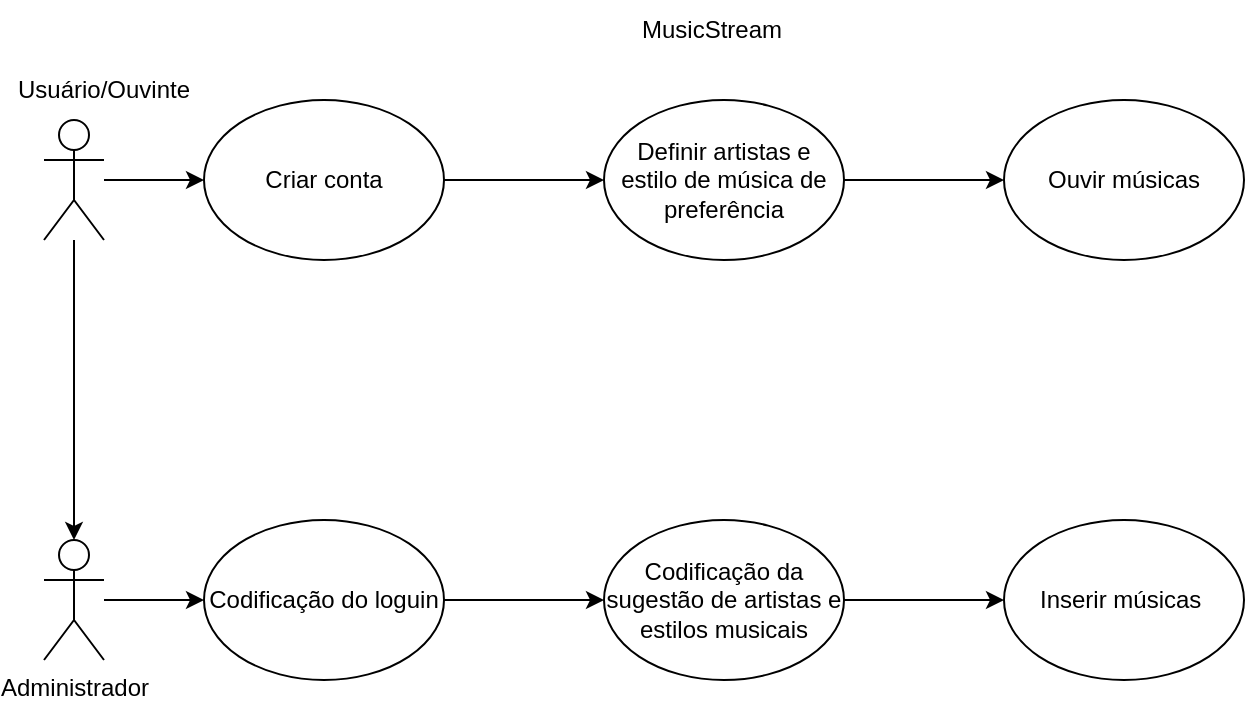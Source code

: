 <mxfile version="24.7.7">
  <diagram name="Página-1" id="hiiWiQoHbfRa5NFFz55R">
    <mxGraphModel dx="880" dy="460" grid="1" gridSize="10" guides="1" tooltips="1" connect="1" arrows="1" fold="1" page="1" pageScale="1" pageWidth="827" pageHeight="1169" math="0" shadow="0">
      <root>
        <object label="" id="0">
          <mxCell />
        </object>
        <mxCell id="1" parent="0" />
        <mxCell id="Fdj8cgV4htuV189gos_s-20" value="" style="edgeStyle=orthogonalEdgeStyle;rounded=0;orthogonalLoop=1;jettySize=auto;html=1;" edge="1" parent="1" source="Fdj8cgV4htuV189gos_s-3" target="Fdj8cgV4htuV189gos_s-17">
          <mxGeometry relative="1" as="geometry" />
        </mxCell>
        <mxCell id="Fdj8cgV4htuV189gos_s-28" value="" style="edgeStyle=orthogonalEdgeStyle;rounded=0;orthogonalLoop=1;jettySize=auto;html=1;" edge="1" parent="1" source="Fdj8cgV4htuV189gos_s-3" target="Fdj8cgV4htuV189gos_s-23">
          <mxGeometry relative="1" as="geometry" />
        </mxCell>
        <mxCell id="Fdj8cgV4htuV189gos_s-3" value="" style="shape=umlActor;verticalLabelPosition=bottom;verticalAlign=top;html=1;outlineConnect=0;" vertex="1" parent="1">
          <mxGeometry x="80" y="120" width="30" height="60" as="geometry" />
        </mxCell>
        <mxCell id="Fdj8cgV4htuV189gos_s-9" value="&lt;font style=&quot;vertical-align: inherit;&quot;&gt;&lt;font style=&quot;vertical-align: inherit;&quot;&gt;Usuário/Ouvinte&lt;/font&gt;&lt;/font&gt;" style="text;strokeColor=none;align=center;fillColor=none;html=1;verticalAlign=middle;whiteSpace=wrap;rounded=0;" vertex="1" parent="1">
          <mxGeometry x="80" y="90" width="60" height="30" as="geometry" />
        </mxCell>
        <mxCell id="Fdj8cgV4htuV189gos_s-43" value="" style="edgeStyle=orthogonalEdgeStyle;rounded=0;orthogonalLoop=1;jettySize=auto;html=1;" edge="1" parent="1" source="Fdj8cgV4htuV189gos_s-17" target="Fdj8cgV4htuV189gos_s-31">
          <mxGeometry relative="1" as="geometry" />
        </mxCell>
        <mxCell id="Fdj8cgV4htuV189gos_s-17" value="&lt;font style=&quot;vertical-align: inherit;&quot;&gt;&lt;font style=&quot;vertical-align: inherit;&quot;&gt;Administrador&lt;/font&gt;&lt;/font&gt;" style="shape=umlActor;verticalLabelPosition=bottom;verticalAlign=top;html=1;outlineConnect=0;" vertex="1" parent="1">
          <mxGeometry x="80" y="330" width="30" height="60" as="geometry" />
        </mxCell>
        <mxCell id="Fdj8cgV4htuV189gos_s-25" value="" style="edgeStyle=orthogonalEdgeStyle;rounded=0;orthogonalLoop=1;jettySize=auto;html=1;" edge="1" parent="1" source="Fdj8cgV4htuV189gos_s-23" target="Fdj8cgV4htuV189gos_s-24">
          <mxGeometry relative="1" as="geometry" />
        </mxCell>
        <mxCell id="Fdj8cgV4htuV189gos_s-23" value="&lt;font style=&quot;vertical-align: inherit;&quot;&gt;&lt;font style=&quot;vertical-align: inherit;&quot;&gt;Criar conta&lt;/font&gt;&lt;/font&gt;" style="ellipse;whiteSpace=wrap;html=1;" vertex="1" parent="1">
          <mxGeometry x="160" y="110" width="120" height="80" as="geometry" />
        </mxCell>
        <mxCell id="Fdj8cgV4htuV189gos_s-30" value="" style="edgeStyle=orthogonalEdgeStyle;rounded=0;orthogonalLoop=1;jettySize=auto;html=1;" edge="1" parent="1" source="Fdj8cgV4htuV189gos_s-24" target="Fdj8cgV4htuV189gos_s-29">
          <mxGeometry relative="1" as="geometry" />
        </mxCell>
        <mxCell id="Fdj8cgV4htuV189gos_s-24" value="&lt;font style=&quot;vertical-align: inherit;&quot;&gt;&lt;font style=&quot;vertical-align: inherit;&quot;&gt;Definir artistas e estilo de música de preferência&lt;/font&gt;&lt;/font&gt;" style="ellipse;whiteSpace=wrap;html=1;" vertex="1" parent="1">
          <mxGeometry x="360" y="110" width="120" height="80" as="geometry" />
        </mxCell>
        <mxCell id="Fdj8cgV4htuV189gos_s-29" value="&lt;font style=&quot;vertical-align: inherit;&quot;&gt;&lt;font style=&quot;vertical-align: inherit;&quot;&gt;Ouvir músicas&lt;/font&gt;&lt;/font&gt;" style="ellipse;whiteSpace=wrap;html=1;" vertex="1" parent="1">
          <mxGeometry x="560" y="110" width="120" height="80" as="geometry" />
        </mxCell>
        <mxCell id="Fdj8cgV4htuV189gos_s-33" value="" style="edgeStyle=orthogonalEdgeStyle;rounded=0;orthogonalLoop=1;jettySize=auto;html=1;" edge="1" parent="1" source="Fdj8cgV4htuV189gos_s-31" target="Fdj8cgV4htuV189gos_s-32">
          <mxGeometry relative="1" as="geometry" />
        </mxCell>
        <mxCell id="Fdj8cgV4htuV189gos_s-31" value="&lt;font style=&quot;vertical-align: inherit;&quot;&gt;&lt;font style=&quot;vertical-align: inherit;&quot;&gt;Codificação do loguin&lt;/font&gt;&lt;/font&gt;" style="ellipse;whiteSpace=wrap;html=1;" vertex="1" parent="1">
          <mxGeometry x="160" y="320" width="120" height="80" as="geometry" />
        </mxCell>
        <mxCell id="Fdj8cgV4htuV189gos_s-35" value="" style="edgeStyle=orthogonalEdgeStyle;rounded=0;orthogonalLoop=1;jettySize=auto;html=1;" edge="1" parent="1" source="Fdj8cgV4htuV189gos_s-32" target="Fdj8cgV4htuV189gos_s-34">
          <mxGeometry relative="1" as="geometry" />
        </mxCell>
        <mxCell id="Fdj8cgV4htuV189gos_s-32" value="&lt;font style=&quot;vertical-align: inherit;&quot;&gt;&lt;font style=&quot;vertical-align: inherit;&quot;&gt;Codificação da sugestão de artistas e estilos musicais&lt;/font&gt;&lt;/font&gt;" style="ellipse;whiteSpace=wrap;html=1;" vertex="1" parent="1">
          <mxGeometry x="360" y="320" width="120" height="80" as="geometry" />
        </mxCell>
        <mxCell id="Fdj8cgV4htuV189gos_s-34" value="&lt;font style=&quot;vertical-align: inherit;&quot;&gt;&lt;font style=&quot;vertical-align: inherit;&quot;&gt;Inserir músicas&amp;nbsp;&lt;/font&gt;&lt;/font&gt;" style="ellipse;whiteSpace=wrap;html=1;" vertex="1" parent="1">
          <mxGeometry x="560" y="320" width="120" height="80" as="geometry" />
        </mxCell>
        <mxCell id="Fdj8cgV4htuV189gos_s-42" value="&lt;font style=&quot;vertical-align: inherit;&quot;&gt;&lt;font style=&quot;vertical-align: inherit;&quot;&gt;MusicStream&lt;/font&gt;&lt;/font&gt;" style="text;html=1;align=center;verticalAlign=middle;whiteSpace=wrap;rounded=0;" vertex="1" parent="1">
          <mxGeometry x="384" y="60" width="60" height="30" as="geometry" />
        </mxCell>
      </root>
    </mxGraphModel>
  </diagram>
</mxfile>

